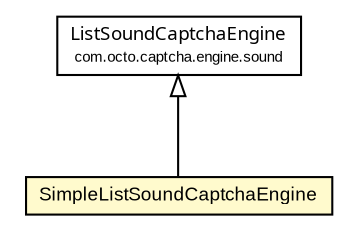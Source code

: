 #!/usr/local/bin/dot
#
# Class diagram 
# Generated by UmlGraph version 4.6 (http://www.spinellis.gr/sw/umlgraph)
#

digraph G {
	edge [fontname="arial",fontsize=10,labelfontname="arial",labelfontsize=10];
	node [fontname="arial",fontsize=10,shape=plaintext];
	// com.octo.captcha.engine.sound.gimpy.SimpleListSoundCaptchaEngine
	c138 [label=<<table border="0" cellborder="1" cellspacing="0" cellpadding="2" port="p" bgcolor="lemonChiffon" href="./SimpleListSoundCaptchaEngine.html">
		<tr><td><table border="0" cellspacing="0" cellpadding="1">
			<tr><td> SimpleListSoundCaptchaEngine </td></tr>
		</table></td></tr>
		</table>>, fontname="arial", fontcolor="black", fontsize=9.0];
	//com.octo.captcha.engine.sound.gimpy.SimpleListSoundCaptchaEngine extends com.octo.captcha.engine.sound.ListSoundCaptchaEngine
	c143:p -> c138:p [dir=back,arrowtail=empty];
	// com.octo.captcha.engine.sound.ListSoundCaptchaEngine
	c143 [label=<<table border="0" cellborder="1" cellspacing="0" cellpadding="2" port="p" href="http://java.sun.com/j2se/1.4.2/docs/api/com/octo/captcha/engine/sound/ListSoundCaptchaEngine.html">
		<tr><td><table border="0" cellspacing="0" cellpadding="1">
			<tr><td><font face="ariali"> ListSoundCaptchaEngine </font></td></tr>
			<tr><td><font point-size="7.0"> com.octo.captcha.engine.sound </font></td></tr>
		</table></td></tr>
		</table>>, fontname="arial", fontcolor="black", fontsize=9.0];
}

